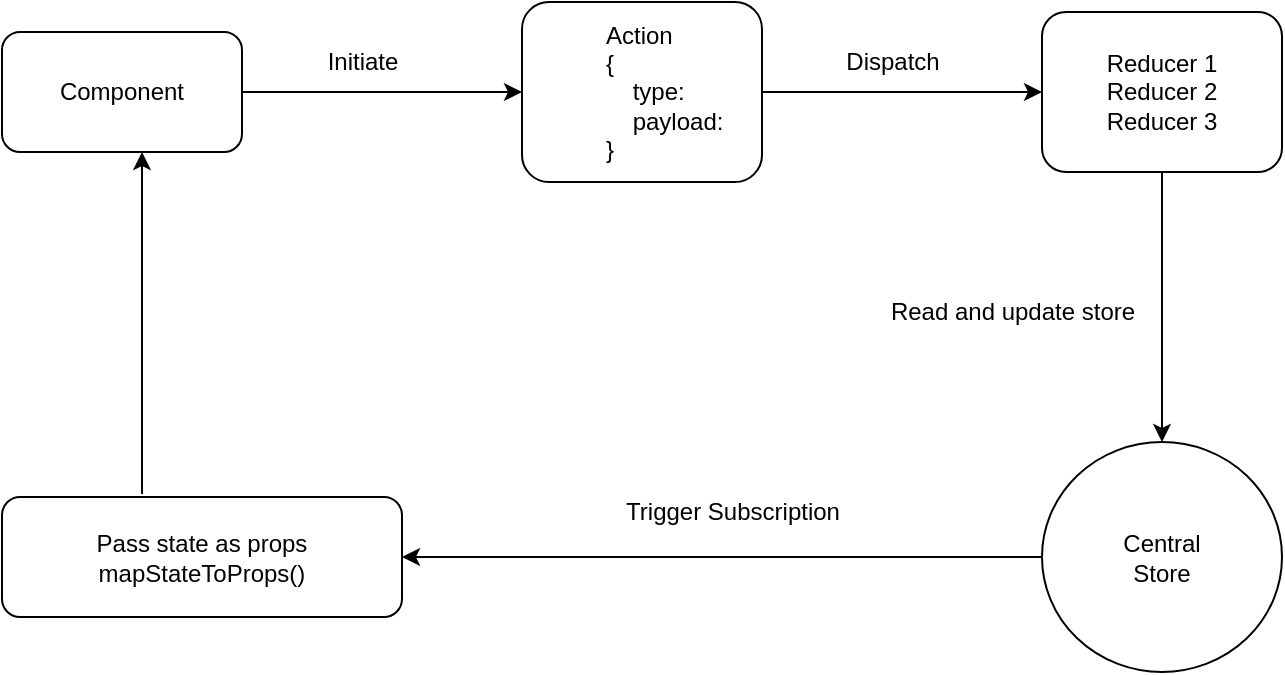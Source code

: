 <mxfile version="20.2.6" type="github"><diagram id="kcy6GdO1IU92Q2KLR29n" name="Page-1"><mxGraphModel dx="744" dy="417" grid="1" gridSize="10" guides="1" tooltips="1" connect="1" arrows="1" fold="1" page="1" pageScale="1" pageWidth="850" pageHeight="1100" math="0" shadow="0"><root><mxCell id="0"/><mxCell id="1" parent="0"/><mxCell id="EQm3Zy2xCfsPOvS-pP-C-2" value="" style="edgeStyle=orthogonalEdgeStyle;rounded=0;orthogonalLoop=1;jettySize=auto;html=1;" edge="1" parent="1" source="L5CPRaZT0zhq-jgkHgEq-1" target="EQm3Zy2xCfsPOvS-pP-C-1"><mxGeometry relative="1" as="geometry"><Array as="points"><mxPoint x="250" y="145"/><mxPoint x="250" y="145"/></Array></mxGeometry></mxCell><mxCell id="EQm3Zy2xCfsPOvS-pP-C-10" value="" style="edgeStyle=orthogonalEdgeStyle;rounded=0;orthogonalLoop=1;jettySize=auto;html=1;exitX=0.35;exitY=-0.025;exitDx=0;exitDy=0;exitPerimeter=0;" edge="1" parent="1" source="EQm3Zy2xCfsPOvS-pP-C-7"><mxGeometry relative="1" as="geometry"><mxPoint x="180" y="230" as="sourcePoint"/><mxPoint x="140" y="175" as="targetPoint"/></mxGeometry></mxCell><mxCell id="L5CPRaZT0zhq-jgkHgEq-1" value="Component" style="rounded=1;whiteSpace=wrap;html=1;" parent="1" vertex="1"><mxGeometry x="70" y="115" width="120" height="60" as="geometry"/></mxCell><mxCell id="EQm3Zy2xCfsPOvS-pP-C-4" value="" style="edgeStyle=orthogonalEdgeStyle;rounded=0;orthogonalLoop=1;jettySize=auto;html=1;" edge="1" parent="1" source="EQm3Zy2xCfsPOvS-pP-C-1" target="EQm3Zy2xCfsPOvS-pP-C-3"><mxGeometry relative="1" as="geometry"/></mxCell><mxCell id="EQm3Zy2xCfsPOvS-pP-C-1" value="&lt;blockquote style=&quot;margin: 0 0 0 40px; border: none; padding: 0px;&quot;&gt;&lt;div style=&quot;text-align: justify;&quot;&gt;&lt;span style=&quot;background-color: initial;&quot;&gt;Action&lt;/span&gt;&lt;/div&gt;&lt;div style=&quot;text-align: justify;&quot;&gt;&lt;span style=&quot;background-color: initial;&quot;&gt;{&lt;/span&gt;&lt;/div&gt;&lt;div style=&quot;text-align: justify;&quot;&gt;&lt;span style=&quot;background-color: initial;&quot;&gt;&amp;nbsp; &amp;nbsp; type:&lt;/span&gt;&lt;/div&gt;&lt;div style=&quot;text-align: justify;&quot;&gt;&lt;span style=&quot;background-color: initial;&quot;&gt;&amp;nbsp; &amp;nbsp; payload:&lt;/span&gt;&lt;/div&gt;&lt;div style=&quot;text-align: justify;&quot;&gt;&lt;span style=&quot;background-color: initial;&quot;&gt;}&lt;/span&gt;&lt;/div&gt;&lt;/blockquote&gt;" style="rounded=1;whiteSpace=wrap;html=1;align=left;" vertex="1" parent="1"><mxGeometry x="330" y="100" width="120" height="90" as="geometry"/></mxCell><mxCell id="EQm3Zy2xCfsPOvS-pP-C-6" value="" style="edgeStyle=orthogonalEdgeStyle;rounded=0;orthogonalLoop=1;jettySize=auto;html=1;" edge="1" parent="1" source="EQm3Zy2xCfsPOvS-pP-C-3" target="EQm3Zy2xCfsPOvS-pP-C-5"><mxGeometry relative="1" as="geometry"/></mxCell><mxCell id="EQm3Zy2xCfsPOvS-pP-C-3" value="Reducer 1&lt;br&gt;Reducer 2&lt;br&gt;Reducer 3" style="rounded=1;whiteSpace=wrap;html=1;" vertex="1" parent="1"><mxGeometry x="590" y="105" width="120" height="80" as="geometry"/></mxCell><mxCell id="EQm3Zy2xCfsPOvS-pP-C-8" value="" style="edgeStyle=orthogonalEdgeStyle;rounded=0;orthogonalLoop=1;jettySize=auto;html=1;" edge="1" parent="1" source="EQm3Zy2xCfsPOvS-pP-C-5" target="EQm3Zy2xCfsPOvS-pP-C-7"><mxGeometry relative="1" as="geometry"/></mxCell><mxCell id="EQm3Zy2xCfsPOvS-pP-C-5" value="Central &lt;br&gt;Store" style="ellipse;whiteSpace=wrap;html=1;rounded=1;" vertex="1" parent="1"><mxGeometry x="590" y="320" width="120" height="115" as="geometry"/></mxCell><mxCell id="EQm3Zy2xCfsPOvS-pP-C-7" value="Pass state as props&lt;br&gt;mapStateToProps()" style="whiteSpace=wrap;html=1;rounded=1;" vertex="1" parent="1"><mxGeometry x="70" y="347.5" width="200" height="60" as="geometry"/></mxCell><mxCell id="EQm3Zy2xCfsPOvS-pP-C-11" value="Initiate" style="text;html=1;resizable=0;autosize=1;align=center;verticalAlign=middle;points=[];fillColor=none;strokeColor=none;rounded=0;" vertex="1" parent="1"><mxGeometry x="220" y="115" width="60" height="30" as="geometry"/></mxCell><mxCell id="EQm3Zy2xCfsPOvS-pP-C-12" value="Dispatch" style="text;html=1;resizable=0;autosize=1;align=center;verticalAlign=middle;points=[];fillColor=none;strokeColor=none;rounded=0;" vertex="1" parent="1"><mxGeometry x="480" y="115" width="70" height="30" as="geometry"/></mxCell><mxCell id="EQm3Zy2xCfsPOvS-pP-C-13" value="Read and update store" style="text;html=1;resizable=0;autosize=1;align=center;verticalAlign=middle;points=[];fillColor=none;strokeColor=none;rounded=0;" vertex="1" parent="1"><mxGeometry x="500" y="240" width="150" height="30" as="geometry"/></mxCell><mxCell id="EQm3Zy2xCfsPOvS-pP-C-14" value="Trigger Subscription" style="text;html=1;resizable=0;autosize=1;align=center;verticalAlign=middle;points=[];fillColor=none;strokeColor=none;rounded=0;" vertex="1" parent="1"><mxGeometry x="370" y="340" width="130" height="30" as="geometry"/></mxCell></root></mxGraphModel></diagram></mxfile>